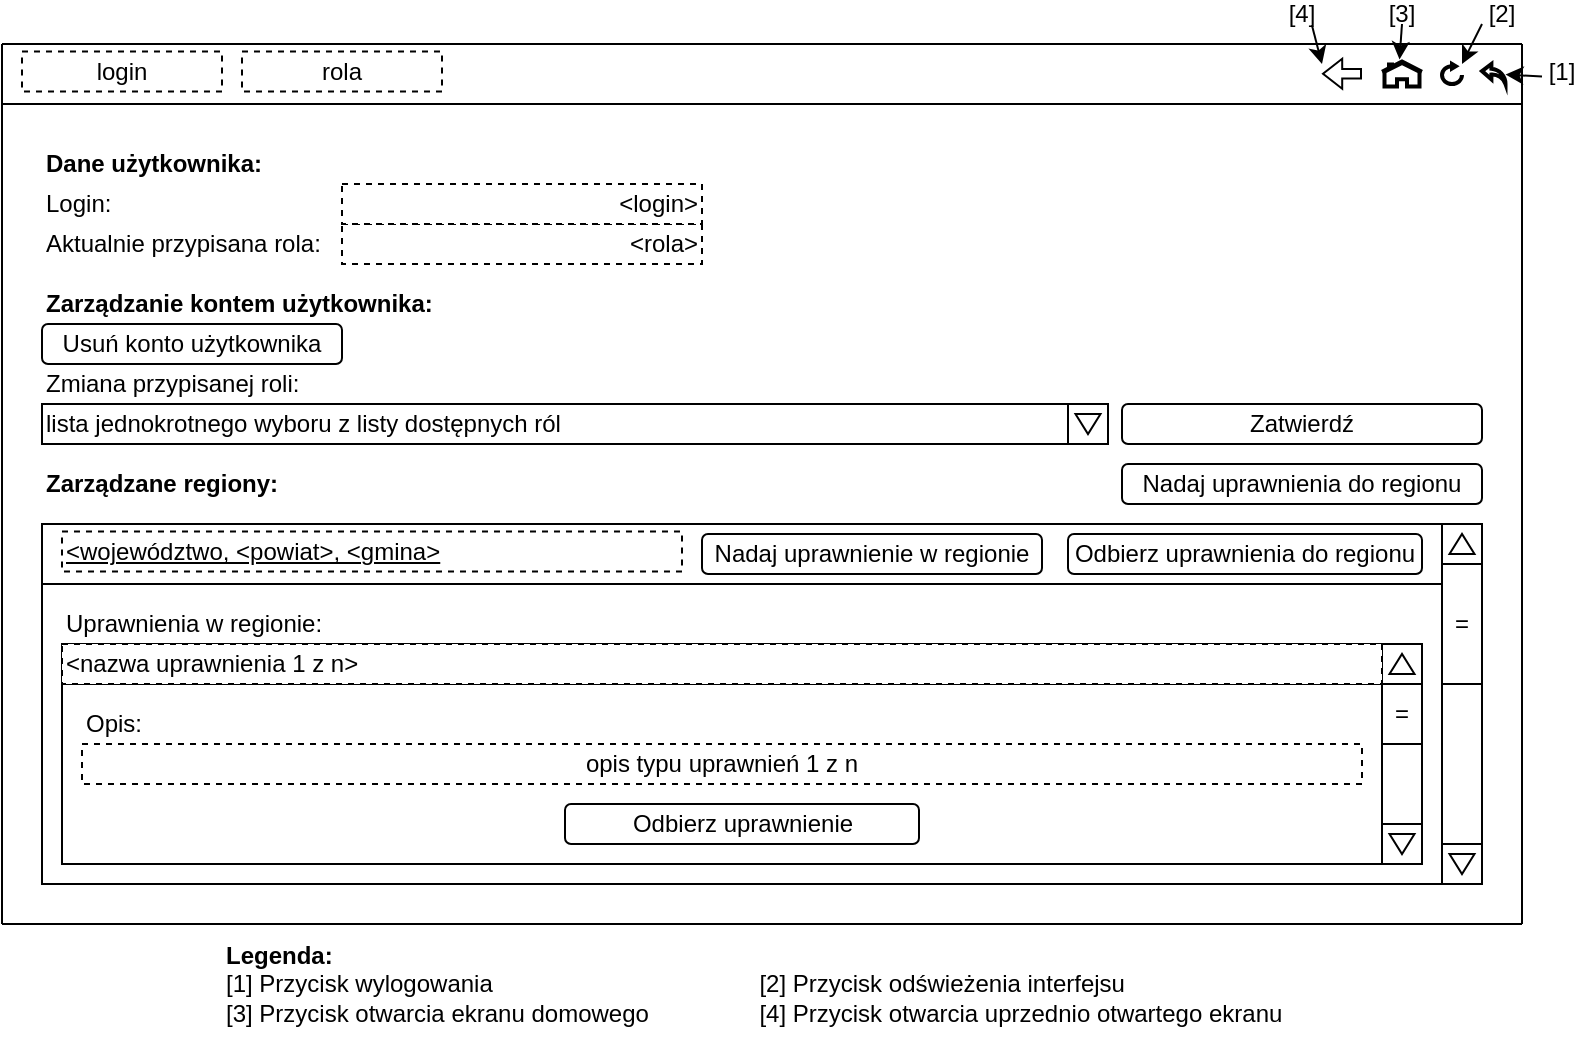 <mxfile version="22.0.2" type="device">
  <diagram name="Strona-1" id="h2WLkj2qyGADKgaHyaSV">
    <mxGraphModel dx="978" dy="571" grid="1" gridSize="10" guides="1" tooltips="1" connect="1" arrows="1" fold="1" page="1" pageScale="1" pageWidth="827" pageHeight="1169" math="0" shadow="0">
      <root>
        <mxCell id="0" />
        <mxCell id="1" parent="0" />
        <mxCell id="EYUodT9akqzmMVGfxFc3-4" value="" style="endArrow=none;html=1;rounded=0;" parent="1" edge="1">
          <mxGeometry width="50" height="50" relative="1" as="geometry">
            <mxPoint x="10" y="220" as="sourcePoint" />
            <mxPoint x="770" y="220" as="targetPoint" />
          </mxGeometry>
        </mxCell>
        <mxCell id="EYUodT9akqzmMVGfxFc3-5" value="" style="endArrow=none;html=1;rounded=0;" parent="1" edge="1">
          <mxGeometry width="50" height="50" relative="1" as="geometry">
            <mxPoint x="10" y="660" as="sourcePoint" />
            <mxPoint x="10" y="220" as="targetPoint" />
          </mxGeometry>
        </mxCell>
        <mxCell id="EYUodT9akqzmMVGfxFc3-6" value="" style="endArrow=none;html=1;rounded=0;" parent="1" edge="1">
          <mxGeometry width="50" height="50" relative="1" as="geometry">
            <mxPoint x="10" y="250" as="sourcePoint" />
            <mxPoint x="770" y="250" as="targetPoint" />
          </mxGeometry>
        </mxCell>
        <mxCell id="EYUodT9akqzmMVGfxFc3-13" value="" style="endArrow=none;html=1;rounded=0;" parent="1" edge="1">
          <mxGeometry width="50" height="50" relative="1" as="geometry">
            <mxPoint x="770" y="660" as="sourcePoint" />
            <mxPoint x="770" y="220" as="targetPoint" />
          </mxGeometry>
        </mxCell>
        <mxCell id="EYUodT9akqzmMVGfxFc3-14" value="" style="html=1;verticalLabelPosition=bottom;align=center;labelBackgroundColor=#ffffff;verticalAlign=top;strokeWidth=2;shadow=0;dashed=0;shape=mxgraph.ios7.icons.home;" parent="1" vertex="1">
          <mxGeometry x="700" y="228.75" width="20" height="12.5" as="geometry" />
        </mxCell>
        <mxCell id="EYUodT9akqzmMVGfxFc3-15" value="" style="html=1;verticalLabelPosition=bottom;align=center;labelBackgroundColor=#ffffff;verticalAlign=top;strokeWidth=2;shadow=0;dashed=0;shape=mxgraph.ios7.icons.back;fontFamily=Helvetica;fontSize=12;" parent="1" vertex="1">
          <mxGeometry x="750" y="230" width="11.76" height="10" as="geometry" />
        </mxCell>
        <mxCell id="EYUodT9akqzmMVGfxFc3-16" value="" style="html=1;verticalLabelPosition=bottom;align=center;labelBackgroundColor=#ffffff;verticalAlign=top;strokeWidth=2;shadow=0;dashed=0;shape=mxgraph.ios7.icons.reload;fontFamily=Helvetica;fontSize=12;" parent="1" vertex="1">
          <mxGeometry x="730" y="230" width="10" height="10" as="geometry" />
        </mxCell>
        <mxCell id="EYUodT9akqzmMVGfxFc3-18" value="[1]" style="text;html=1;strokeColor=none;fillColor=none;align=center;verticalAlign=middle;whiteSpace=wrap;rounded=0;fontSize=12;fontFamily=Helvetica;fontColor=default;" parent="1" vertex="1">
          <mxGeometry x="780" y="228.75" width="20" height="10" as="geometry" />
        </mxCell>
        <mxCell id="EYUodT9akqzmMVGfxFc3-19" value="" style="endArrow=classic;html=1;rounded=0;fontFamily=Helvetica;fontSize=12;fontColor=default;exitX=0;exitY=0.75;exitDx=0;exitDy=0;" parent="1" source="EYUodT9akqzmMVGfxFc3-18" target="EYUodT9akqzmMVGfxFc3-15" edge="1">
          <mxGeometry width="50" height="50" relative="1" as="geometry">
            <mxPoint x="700" y="200" as="sourcePoint" />
            <mxPoint x="750" y="150" as="targetPoint" />
          </mxGeometry>
        </mxCell>
        <mxCell id="EYUodT9akqzmMVGfxFc3-21" value="" style="shape=flexArrow;endArrow=classic;html=1;rounded=0;fontFamily=Helvetica;fontSize=12;fontColor=default;startWidth=9.302;endWidth=9.302;startSize=5.426;endSize=2.867;width=4.651;" parent="1" edge="1">
          <mxGeometry width="50" height="50" relative="1" as="geometry">
            <mxPoint x="690" y="234.88" as="sourcePoint" />
            <mxPoint x="670" y="234.88" as="targetPoint" />
          </mxGeometry>
        </mxCell>
        <mxCell id="EYUodT9akqzmMVGfxFc3-22" value="[2]" style="text;html=1;strokeColor=none;fillColor=none;align=center;verticalAlign=middle;whiteSpace=wrap;rounded=0;fontSize=12;fontFamily=Helvetica;fontColor=default;" parent="1" vertex="1">
          <mxGeometry x="740" y="200" width="40" height="10" as="geometry" />
        </mxCell>
        <mxCell id="EYUodT9akqzmMVGfxFc3-23" value="" style="endArrow=classic;html=1;rounded=0;fontFamily=Helvetica;fontSize=12;fontColor=default;exitX=0.25;exitY=1;exitDx=0;exitDy=0;entryX=1;entryY=0;entryDx=0;entryDy=0;entryPerimeter=0;" parent="1" source="EYUodT9akqzmMVGfxFc3-22" target="EYUodT9akqzmMVGfxFc3-16" edge="1">
          <mxGeometry width="50" height="50" relative="1" as="geometry">
            <mxPoint x="690" y="230" as="sourcePoint" />
            <mxPoint x="740" y="180" as="targetPoint" />
          </mxGeometry>
        </mxCell>
        <mxCell id="EYUodT9akqzmMVGfxFc3-24" value="[3]" style="text;html=1;strokeColor=none;fillColor=none;align=center;verticalAlign=middle;whiteSpace=wrap;rounded=0;fontSize=12;fontFamily=Helvetica;fontColor=default;" parent="1" vertex="1">
          <mxGeometry x="700" y="200" width="20" height="10" as="geometry" />
        </mxCell>
        <mxCell id="EYUodT9akqzmMVGfxFc3-25" value="" style="endArrow=classic;html=1;rounded=0;fontFamily=Helvetica;fontSize=12;fontColor=default;entryX=0.437;entryY=-0.082;entryDx=0;entryDy=0;entryPerimeter=0;exitX=0.5;exitY=1;exitDx=0;exitDy=0;" parent="1" source="EYUodT9akqzmMVGfxFc3-24" target="EYUodT9akqzmMVGfxFc3-14" edge="1">
          <mxGeometry width="50" height="50" relative="1" as="geometry">
            <mxPoint x="720" y="160" as="sourcePoint" />
            <mxPoint x="710" y="170" as="targetPoint" />
          </mxGeometry>
        </mxCell>
        <mxCell id="EYUodT9akqzmMVGfxFc3-27" value="[4]" style="text;html=1;strokeColor=none;fillColor=none;align=center;verticalAlign=middle;whiteSpace=wrap;rounded=0;fontSize=12;fontFamily=Helvetica;fontColor=default;" parent="1" vertex="1">
          <mxGeometry x="650" y="200" width="20" height="10" as="geometry" />
        </mxCell>
        <mxCell id="EYUodT9akqzmMVGfxFc3-28" value="" style="endArrow=classic;html=1;rounded=0;fontFamily=Helvetica;fontSize=12;fontColor=default;exitX=0.748;exitY=1.065;exitDx=0;exitDy=0;exitPerimeter=0;" parent="1" source="EYUodT9akqzmMVGfxFc3-27" edge="1">
          <mxGeometry width="50" height="50" relative="1" as="geometry">
            <mxPoint x="630" y="230" as="sourcePoint" />
            <mxPoint x="670" y="230" as="targetPoint" />
          </mxGeometry>
        </mxCell>
        <mxCell id="EYUodT9akqzmMVGfxFc3-34" value="" style="endArrow=none;html=1;rounded=0;fontFamily=Helvetica;fontSize=12;fontColor=default;" parent="1" edge="1">
          <mxGeometry width="50" height="50" relative="1" as="geometry">
            <mxPoint x="10" y="660" as="sourcePoint" />
            <mxPoint x="770" y="660" as="targetPoint" />
          </mxGeometry>
        </mxCell>
        <mxCell id="99icuVEXUHL0vRiBvz0g-1" value="&lt;b&gt;Legenda:&lt;/b&gt;&lt;br&gt;[1] Przycisk wylogowania&lt;span style=&quot;white-space: pre;&quot;&gt;&#x9;&lt;/span&gt;&lt;span style=&quot;white-space: pre;&quot;&gt;&#x9;&lt;/span&gt;&lt;span style=&quot;white-space: pre;&quot;&gt;&#x9;&lt;/span&gt;&lt;span style=&quot;white-space: pre;&quot;&gt;&#x9;&lt;/span&gt;&lt;span style=&quot;white-space: pre;&quot;&gt;&#x9;&lt;/span&gt;[2] Przycisk odświeżenia interfejsu&lt;br&gt;[3] Przycisk otwarcia ekranu domowego&lt;span style=&quot;white-space: pre;&quot;&gt;&#x9;&lt;/span&gt;&lt;span style=&quot;white-space: pre;&quot;&gt;&#x9;&lt;span style=&quot;white-space: pre;&quot;&gt;&#x9;&lt;/span&gt;&lt;/span&gt;[4] Przycisk otwarcia uprzednio otwartego ekranu" style="text;html=1;align=left;verticalAlign=middle;resizable=0;points=[];autosize=1;strokeColor=none;fillColor=none;dashed=1;" parent="1" vertex="1">
          <mxGeometry x="120" y="660" width="550" height="60" as="geometry" />
        </mxCell>
        <mxCell id="DOHr0hYEis4pRiLcCh-8-1" value="login" style="rounded=0;whiteSpace=wrap;html=1;dashed=1;" parent="1" vertex="1">
          <mxGeometry x="20" y="223.75" width="100" height="20" as="geometry" />
        </mxCell>
        <mxCell id="DOHr0hYEis4pRiLcCh-8-2" value="rola" style="rounded=0;whiteSpace=wrap;html=1;dashed=1;" parent="1" vertex="1">
          <mxGeometry x="130" y="223.75" width="100" height="20" as="geometry" />
        </mxCell>
        <mxCell id="zFJnKRyWuSgX2u8WX1jZ-2" value="Dane użytkownika:" style="text;html=1;strokeColor=none;fillColor=none;align=left;verticalAlign=middle;whiteSpace=wrap;rounded=0;fontStyle=1" parent="1" vertex="1">
          <mxGeometry x="30" y="270" width="330" height="20" as="geometry" />
        </mxCell>
        <mxCell id="zFJnKRyWuSgX2u8WX1jZ-4" value="Aktualnie przypisana rola:" style="text;html=1;strokeColor=none;fillColor=none;align=left;verticalAlign=middle;whiteSpace=wrap;rounded=0;" parent="1" vertex="1">
          <mxGeometry x="30" y="310" width="150" height="20" as="geometry" />
        </mxCell>
        <mxCell id="zFJnKRyWuSgX2u8WX1jZ-5" value="&amp;lt;rola&amp;gt;" style="rounded=0;whiteSpace=wrap;html=1;dashed=1;align=right;" parent="1" vertex="1">
          <mxGeometry x="180" y="310" width="180" height="20" as="geometry" />
        </mxCell>
        <mxCell id="zFJnKRyWuSgX2u8WX1jZ-6" value="Login:" style="text;html=1;strokeColor=none;fillColor=none;align=left;verticalAlign=middle;whiteSpace=wrap;rounded=0;" parent="1" vertex="1">
          <mxGeometry x="30" y="290" width="150" height="20" as="geometry" />
        </mxCell>
        <mxCell id="zFJnKRyWuSgX2u8WX1jZ-7" value="&amp;lt;login&amp;gt;" style="rounded=0;whiteSpace=wrap;html=1;dashed=1;align=right;" parent="1" vertex="1">
          <mxGeometry x="180" y="290" width="180" height="20" as="geometry" />
        </mxCell>
        <mxCell id="zFJnKRyWuSgX2u8WX1jZ-9" value="" style="rounded=0;whiteSpace=wrap;html=1;" parent="1" vertex="1">
          <mxGeometry x="30" y="460" width="700" height="180" as="geometry" />
        </mxCell>
        <mxCell id="zFJnKRyWuSgX2u8WX1jZ-10" value="" style="rounded=0;whiteSpace=wrap;html=1;" parent="1" vertex="1">
          <mxGeometry x="730" y="480" width="20" height="140" as="geometry" />
        </mxCell>
        <mxCell id="zFJnKRyWuSgX2u8WX1jZ-11" value="" style="whiteSpace=wrap;html=1;aspect=fixed;" parent="1" vertex="1">
          <mxGeometry x="730" y="460" width="20" height="20" as="geometry" />
        </mxCell>
        <mxCell id="zFJnKRyWuSgX2u8WX1jZ-12" value="" style="whiteSpace=wrap;html=1;aspect=fixed;" parent="1" vertex="1">
          <mxGeometry x="730" y="620" width="20" height="20" as="geometry" />
        </mxCell>
        <mxCell id="zFJnKRyWuSgX2u8WX1jZ-13" value="Zarządzane regiony:" style="text;html=1;strokeColor=none;fillColor=none;align=left;verticalAlign=middle;whiteSpace=wrap;rounded=0;fontStyle=1" parent="1" vertex="1">
          <mxGeometry x="30" y="430" width="330" height="20" as="geometry" />
        </mxCell>
        <mxCell id="zFJnKRyWuSgX2u8WX1jZ-14" value="" style="triangle;whiteSpace=wrap;html=1;rotation=-90;" parent="1" vertex="1">
          <mxGeometry x="735" y="463.75" width="10" height="12.5" as="geometry" />
        </mxCell>
        <mxCell id="zFJnKRyWuSgX2u8WX1jZ-17" value="" style="triangle;whiteSpace=wrap;html=1;rotation=90;" parent="1" vertex="1">
          <mxGeometry x="735" y="623.75" width="10" height="12.5" as="geometry" />
        </mxCell>
        <mxCell id="zFJnKRyWuSgX2u8WX1jZ-53" value="" style="text;html=1;strokeColor=default;fillColor=none;align=left;verticalAlign=middle;whiteSpace=wrap;rounded=0;fontStyle=4" parent="1" vertex="1">
          <mxGeometry x="30" y="460" width="700" height="30" as="geometry" />
        </mxCell>
        <mxCell id="zFJnKRyWuSgX2u8WX1jZ-54" value="" style="rounded=0;whiteSpace=wrap;html=1;" parent="1" vertex="1">
          <mxGeometry x="40" y="520" width="660" height="110" as="geometry" />
        </mxCell>
        <mxCell id="zFJnKRyWuSgX2u8WX1jZ-55" value="" style="rounded=0;whiteSpace=wrap;html=1;" parent="1" vertex="1">
          <mxGeometry x="700" y="540" width="20" height="70" as="geometry" />
        </mxCell>
        <mxCell id="zFJnKRyWuSgX2u8WX1jZ-56" value="" style="whiteSpace=wrap;html=1;aspect=fixed;" parent="1" vertex="1">
          <mxGeometry x="700" y="610" width="20" height="20" as="geometry" />
        </mxCell>
        <mxCell id="zFJnKRyWuSgX2u8WX1jZ-57" value="" style="triangle;whiteSpace=wrap;html=1;rotation=90;" parent="1" vertex="1">
          <mxGeometry x="705" y="613.75" width="10" height="12.5" as="geometry" />
        </mxCell>
        <mxCell id="zFJnKRyWuSgX2u8WX1jZ-60" value="" style="whiteSpace=wrap;html=1;aspect=fixed;" parent="1" vertex="1">
          <mxGeometry x="700" y="520" width="20" height="20" as="geometry" />
        </mxCell>
        <mxCell id="zFJnKRyWuSgX2u8WX1jZ-61" value="" style="triangle;whiteSpace=wrap;html=1;rotation=-90;" parent="1" vertex="1">
          <mxGeometry x="705" y="523.75" width="10" height="12.5" as="geometry" />
        </mxCell>
        <mxCell id="zFJnKRyWuSgX2u8WX1jZ-66" value="=" style="rounded=0;whiteSpace=wrap;html=1;" parent="1" vertex="1">
          <mxGeometry x="700" y="540" width="20" height="30" as="geometry" />
        </mxCell>
        <mxCell id="zFJnKRyWuSgX2u8WX1jZ-68" value="=" style="rounded=0;whiteSpace=wrap;html=1;" parent="1" vertex="1">
          <mxGeometry x="730" y="480" width="20" height="60" as="geometry" />
        </mxCell>
        <mxCell id="zFJnKRyWuSgX2u8WX1jZ-69" value="Zarządzanie kontem użytkownika:" style="text;html=1;strokeColor=none;fillColor=none;align=left;verticalAlign=middle;whiteSpace=wrap;rounded=0;fontStyle=1" parent="1" vertex="1">
          <mxGeometry x="30" y="340" width="370" height="20" as="geometry" />
        </mxCell>
        <mxCell id="zFJnKRyWuSgX2u8WX1jZ-70" value="Usuń konto użytkownika" style="rounded=1;whiteSpace=wrap;html=1;" parent="1" vertex="1">
          <mxGeometry x="30" y="360" width="150" height="20" as="geometry" />
        </mxCell>
        <mxCell id="P6Kt3_eikDYMjPxMo19f-1" value="" style="rounded=0;whiteSpace=wrap;html=1;align=left;" parent="1" vertex="1">
          <mxGeometry x="40" y="520" width="660" height="20" as="geometry" />
        </mxCell>
        <mxCell id="P6Kt3_eikDYMjPxMo19f-2" value="Uprawnienia w regionie:" style="text;html=1;strokeColor=none;fillColor=none;align=left;verticalAlign=middle;whiteSpace=wrap;rounded=0;fontStyle=0" parent="1" vertex="1">
          <mxGeometry x="40" y="500" width="290" height="20" as="geometry" />
        </mxCell>
        <mxCell id="P6Kt3_eikDYMjPxMo19f-6" value="Opis:" style="text;html=1;strokeColor=none;fillColor=none;align=left;verticalAlign=middle;whiteSpace=wrap;rounded=0;" parent="1" vertex="1">
          <mxGeometry x="50" y="550" width="250" height="20" as="geometry" />
        </mxCell>
        <mxCell id="P6Kt3_eikDYMjPxMo19f-7" value="opis typu uprawnień 1 z n" style="text;html=1;strokeColor=default;fillColor=none;align=center;verticalAlign=middle;whiteSpace=wrap;rounded=0;dashed=1;" parent="1" vertex="1">
          <mxGeometry x="50" y="570" width="640" height="20" as="geometry" />
        </mxCell>
        <mxCell id="mshhdvkL_Cg67tO_qv_s-1" value="Zmiana przypisanej roli:" style="text;html=1;strokeColor=none;fillColor=none;align=left;verticalAlign=middle;whiteSpace=wrap;rounded=0;" parent="1" vertex="1">
          <mxGeometry x="30" y="380" width="720" height="20" as="geometry" />
        </mxCell>
        <mxCell id="mshhdvkL_Cg67tO_qv_s-2" value="lista jednokrotnego wyboru z listy dostępnych ról" style="rounded=0;whiteSpace=wrap;html=1;align=left;" parent="1" vertex="1">
          <mxGeometry x="30" y="400" width="520" height="20" as="geometry" />
        </mxCell>
        <mxCell id="mshhdvkL_Cg67tO_qv_s-3" value="" style="whiteSpace=wrap;html=1;aspect=fixed;" parent="1" vertex="1">
          <mxGeometry x="543" y="400" width="20" height="20" as="geometry" />
        </mxCell>
        <mxCell id="mshhdvkL_Cg67tO_qv_s-4" value="" style="triangle;whiteSpace=wrap;html=1;rotation=90;" parent="1" vertex="1">
          <mxGeometry x="548" y="403.75" width="10" height="12.5" as="geometry" />
        </mxCell>
        <mxCell id="mshhdvkL_Cg67tO_qv_s-5" value="Nadaj uprawnienia do regionu" style="rounded=1;whiteSpace=wrap;html=1;" parent="1" vertex="1">
          <mxGeometry x="570" y="430" width="180" height="20" as="geometry" />
        </mxCell>
        <mxCell id="mshhdvkL_Cg67tO_qv_s-7" value="Nadaj uprawnienie w regionie" style="rounded=1;whiteSpace=wrap;html=1;" parent="1" vertex="1">
          <mxGeometry x="360" y="465" width="170" height="20" as="geometry" />
        </mxCell>
        <mxCell id="mshhdvkL_Cg67tO_qv_s-8" value="&lt;u&gt;&amp;lt;województwo, &amp;lt;powiat&amp;gt;, &amp;lt;gmina&amp;gt;&lt;/u&gt;" style="rounded=0;whiteSpace=wrap;html=1;align=left;dashed=1;" parent="1" vertex="1">
          <mxGeometry x="40" y="463.75" width="310" height="20" as="geometry" />
        </mxCell>
        <mxCell id="mshhdvkL_Cg67tO_qv_s-9" value="Odbierz uprawnienia do regionu" style="rounded=1;whiteSpace=wrap;html=1;" parent="1" vertex="1">
          <mxGeometry x="543" y="465" width="177" height="20" as="geometry" />
        </mxCell>
        <mxCell id="mshhdvkL_Cg67tO_qv_s-11" value="&amp;lt;nazwa uprawnienia 1 z n&amp;gt;" style="rounded=0;whiteSpace=wrap;html=1;dashed=1;align=left;" parent="1" vertex="1">
          <mxGeometry x="40" y="520" width="660" height="20" as="geometry" />
        </mxCell>
        <mxCell id="mshhdvkL_Cg67tO_qv_s-13" value="Odbierz uprawnienie" style="rounded=1;whiteSpace=wrap;html=1;" parent="1" vertex="1">
          <mxGeometry x="291.5" y="600" width="177" height="20" as="geometry" />
        </mxCell>
        <mxCell id="C2soE-G4ZGq4X8KwiT5j-1" value="Zatwierdź" style="rounded=1;whiteSpace=wrap;html=1;" vertex="1" parent="1">
          <mxGeometry x="570" y="400" width="180" height="20" as="geometry" />
        </mxCell>
      </root>
    </mxGraphModel>
  </diagram>
</mxfile>
